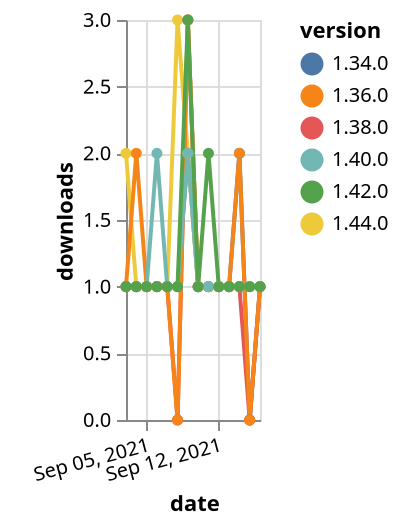 {"$schema": "https://vega.github.io/schema/vega-lite/v5.json", "description": "A simple bar chart with embedded data.", "data": {"values": [{"date": "2021-09-03", "total": 269, "delta": 1, "version": "1.34.0"}, {"date": "2021-09-04", "total": 270, "delta": 1, "version": "1.34.0"}, {"date": "2021-09-05", "total": 271, "delta": 1, "version": "1.34.0"}, {"date": "2021-09-06", "total": 272, "delta": 1, "version": "1.34.0"}, {"date": "2021-09-07", "total": 273, "delta": 1, "version": "1.34.0"}, {"date": "2021-09-08", "total": 274, "delta": 1, "version": "1.34.0"}, {"date": "2021-09-09", "total": 276, "delta": 2, "version": "1.34.0"}, {"date": "2021-09-10", "total": 277, "delta": 1, "version": "1.34.0"}, {"date": "2021-09-11", "total": 278, "delta": 1, "version": "1.34.0"}, {"date": "2021-09-12", "total": 279, "delta": 1, "version": "1.34.0"}, {"date": "2021-09-13", "total": 280, "delta": 1, "version": "1.34.0"}, {"date": "2021-09-14", "total": 282, "delta": 2, "version": "1.34.0"}, {"date": "2021-09-15", "total": 282, "delta": 0, "version": "1.34.0"}, {"date": "2021-09-16", "total": 283, "delta": 1, "version": "1.34.0"}, {"date": "2021-09-03", "total": 128, "delta": 2, "version": "1.44.0"}, {"date": "2021-09-04", "total": 129, "delta": 1, "version": "1.44.0"}, {"date": "2021-09-05", "total": 130, "delta": 1, "version": "1.44.0"}, {"date": "2021-09-06", "total": 131, "delta": 1, "version": "1.44.0"}, {"date": "2021-09-07", "total": 132, "delta": 1, "version": "1.44.0"}, {"date": "2021-09-08", "total": 135, "delta": 3, "version": "1.44.0"}, {"date": "2021-09-09", "total": 137, "delta": 2, "version": "1.44.0"}, {"date": "2021-09-10", "total": 138, "delta": 1, "version": "1.44.0"}, {"date": "2021-09-11", "total": 139, "delta": 1, "version": "1.44.0"}, {"date": "2021-09-12", "total": 140, "delta": 1, "version": "1.44.0"}, {"date": "2021-09-13", "total": 141, "delta": 1, "version": "1.44.0"}, {"date": "2021-09-14", "total": 142, "delta": 1, "version": "1.44.0"}, {"date": "2021-09-15", "total": 143, "delta": 1, "version": "1.44.0"}, {"date": "2021-09-16", "total": 144, "delta": 1, "version": "1.44.0"}, {"date": "2021-09-03", "total": 203, "delta": 1, "version": "1.38.0"}, {"date": "2021-09-04", "total": 204, "delta": 1, "version": "1.38.0"}, {"date": "2021-09-05", "total": 205, "delta": 1, "version": "1.38.0"}, {"date": "2021-09-06", "total": 206, "delta": 1, "version": "1.38.0"}, {"date": "2021-09-07", "total": 207, "delta": 1, "version": "1.38.0"}, {"date": "2021-09-08", "total": 207, "delta": 0, "version": "1.38.0"}, {"date": "2021-09-09", "total": 210, "delta": 3, "version": "1.38.0"}, {"date": "2021-09-10", "total": 211, "delta": 1, "version": "1.38.0"}, {"date": "2021-09-11", "total": 212, "delta": 1, "version": "1.38.0"}, {"date": "2021-09-12", "total": 213, "delta": 1, "version": "1.38.0"}, {"date": "2021-09-13", "total": 214, "delta": 1, "version": "1.38.0"}, {"date": "2021-09-14", "total": 215, "delta": 1, "version": "1.38.0"}, {"date": "2021-09-15", "total": 215, "delta": 0, "version": "1.38.0"}, {"date": "2021-09-16", "total": 216, "delta": 1, "version": "1.38.0"}, {"date": "2021-09-03", "total": 218, "delta": 1, "version": "1.36.0"}, {"date": "2021-09-04", "total": 220, "delta": 2, "version": "1.36.0"}, {"date": "2021-09-05", "total": 221, "delta": 1, "version": "1.36.0"}, {"date": "2021-09-06", "total": 222, "delta": 1, "version": "1.36.0"}, {"date": "2021-09-07", "total": 223, "delta": 1, "version": "1.36.0"}, {"date": "2021-09-08", "total": 223, "delta": 0, "version": "1.36.0"}, {"date": "2021-09-09", "total": 226, "delta": 3, "version": "1.36.0"}, {"date": "2021-09-10", "total": 227, "delta": 1, "version": "1.36.0"}, {"date": "2021-09-11", "total": 228, "delta": 1, "version": "1.36.0"}, {"date": "2021-09-12", "total": 229, "delta": 1, "version": "1.36.0"}, {"date": "2021-09-13", "total": 230, "delta": 1, "version": "1.36.0"}, {"date": "2021-09-14", "total": 232, "delta": 2, "version": "1.36.0"}, {"date": "2021-09-15", "total": 232, "delta": 0, "version": "1.36.0"}, {"date": "2021-09-16", "total": 233, "delta": 1, "version": "1.36.0"}, {"date": "2021-09-03", "total": 177, "delta": 1, "version": "1.40.0"}, {"date": "2021-09-04", "total": 178, "delta": 1, "version": "1.40.0"}, {"date": "2021-09-05", "total": 179, "delta": 1, "version": "1.40.0"}, {"date": "2021-09-06", "total": 181, "delta": 2, "version": "1.40.0"}, {"date": "2021-09-07", "total": 182, "delta": 1, "version": "1.40.0"}, {"date": "2021-09-08", "total": 183, "delta": 1, "version": "1.40.0"}, {"date": "2021-09-09", "total": 185, "delta": 2, "version": "1.40.0"}, {"date": "2021-09-10", "total": 186, "delta": 1, "version": "1.40.0"}, {"date": "2021-09-11", "total": 187, "delta": 1, "version": "1.40.0"}, {"date": "2021-09-12", "total": 188, "delta": 1, "version": "1.40.0"}, {"date": "2021-09-13", "total": 189, "delta": 1, "version": "1.40.0"}, {"date": "2021-09-14", "total": 190, "delta": 1, "version": "1.40.0"}, {"date": "2021-09-15", "total": 191, "delta": 1, "version": "1.40.0"}, {"date": "2021-09-16", "total": 192, "delta": 1, "version": "1.40.0"}, {"date": "2021-09-03", "total": 209, "delta": 1, "version": "1.42.0"}, {"date": "2021-09-04", "total": 210, "delta": 1, "version": "1.42.0"}, {"date": "2021-09-05", "total": 211, "delta": 1, "version": "1.42.0"}, {"date": "2021-09-06", "total": 212, "delta": 1, "version": "1.42.0"}, {"date": "2021-09-07", "total": 213, "delta": 1, "version": "1.42.0"}, {"date": "2021-09-08", "total": 214, "delta": 1, "version": "1.42.0"}, {"date": "2021-09-09", "total": 217, "delta": 3, "version": "1.42.0"}, {"date": "2021-09-10", "total": 218, "delta": 1, "version": "1.42.0"}, {"date": "2021-09-11", "total": 220, "delta": 2, "version": "1.42.0"}, {"date": "2021-09-12", "total": 221, "delta": 1, "version": "1.42.0"}, {"date": "2021-09-13", "total": 222, "delta": 1, "version": "1.42.0"}, {"date": "2021-09-14", "total": 223, "delta": 1, "version": "1.42.0"}, {"date": "2021-09-15", "total": 224, "delta": 1, "version": "1.42.0"}, {"date": "2021-09-16", "total": 225, "delta": 1, "version": "1.42.0"}]}, "width": "container", "mark": {"type": "line", "point": {"filled": true}}, "encoding": {"x": {"field": "date", "type": "temporal", "timeUnit": "yearmonthdate", "title": "date", "axis": {"labelAngle": -15}}, "y": {"field": "delta", "type": "quantitative", "title": "downloads"}, "color": {"field": "version", "type": "nominal"}, "tooltip": {"field": "delta"}}}